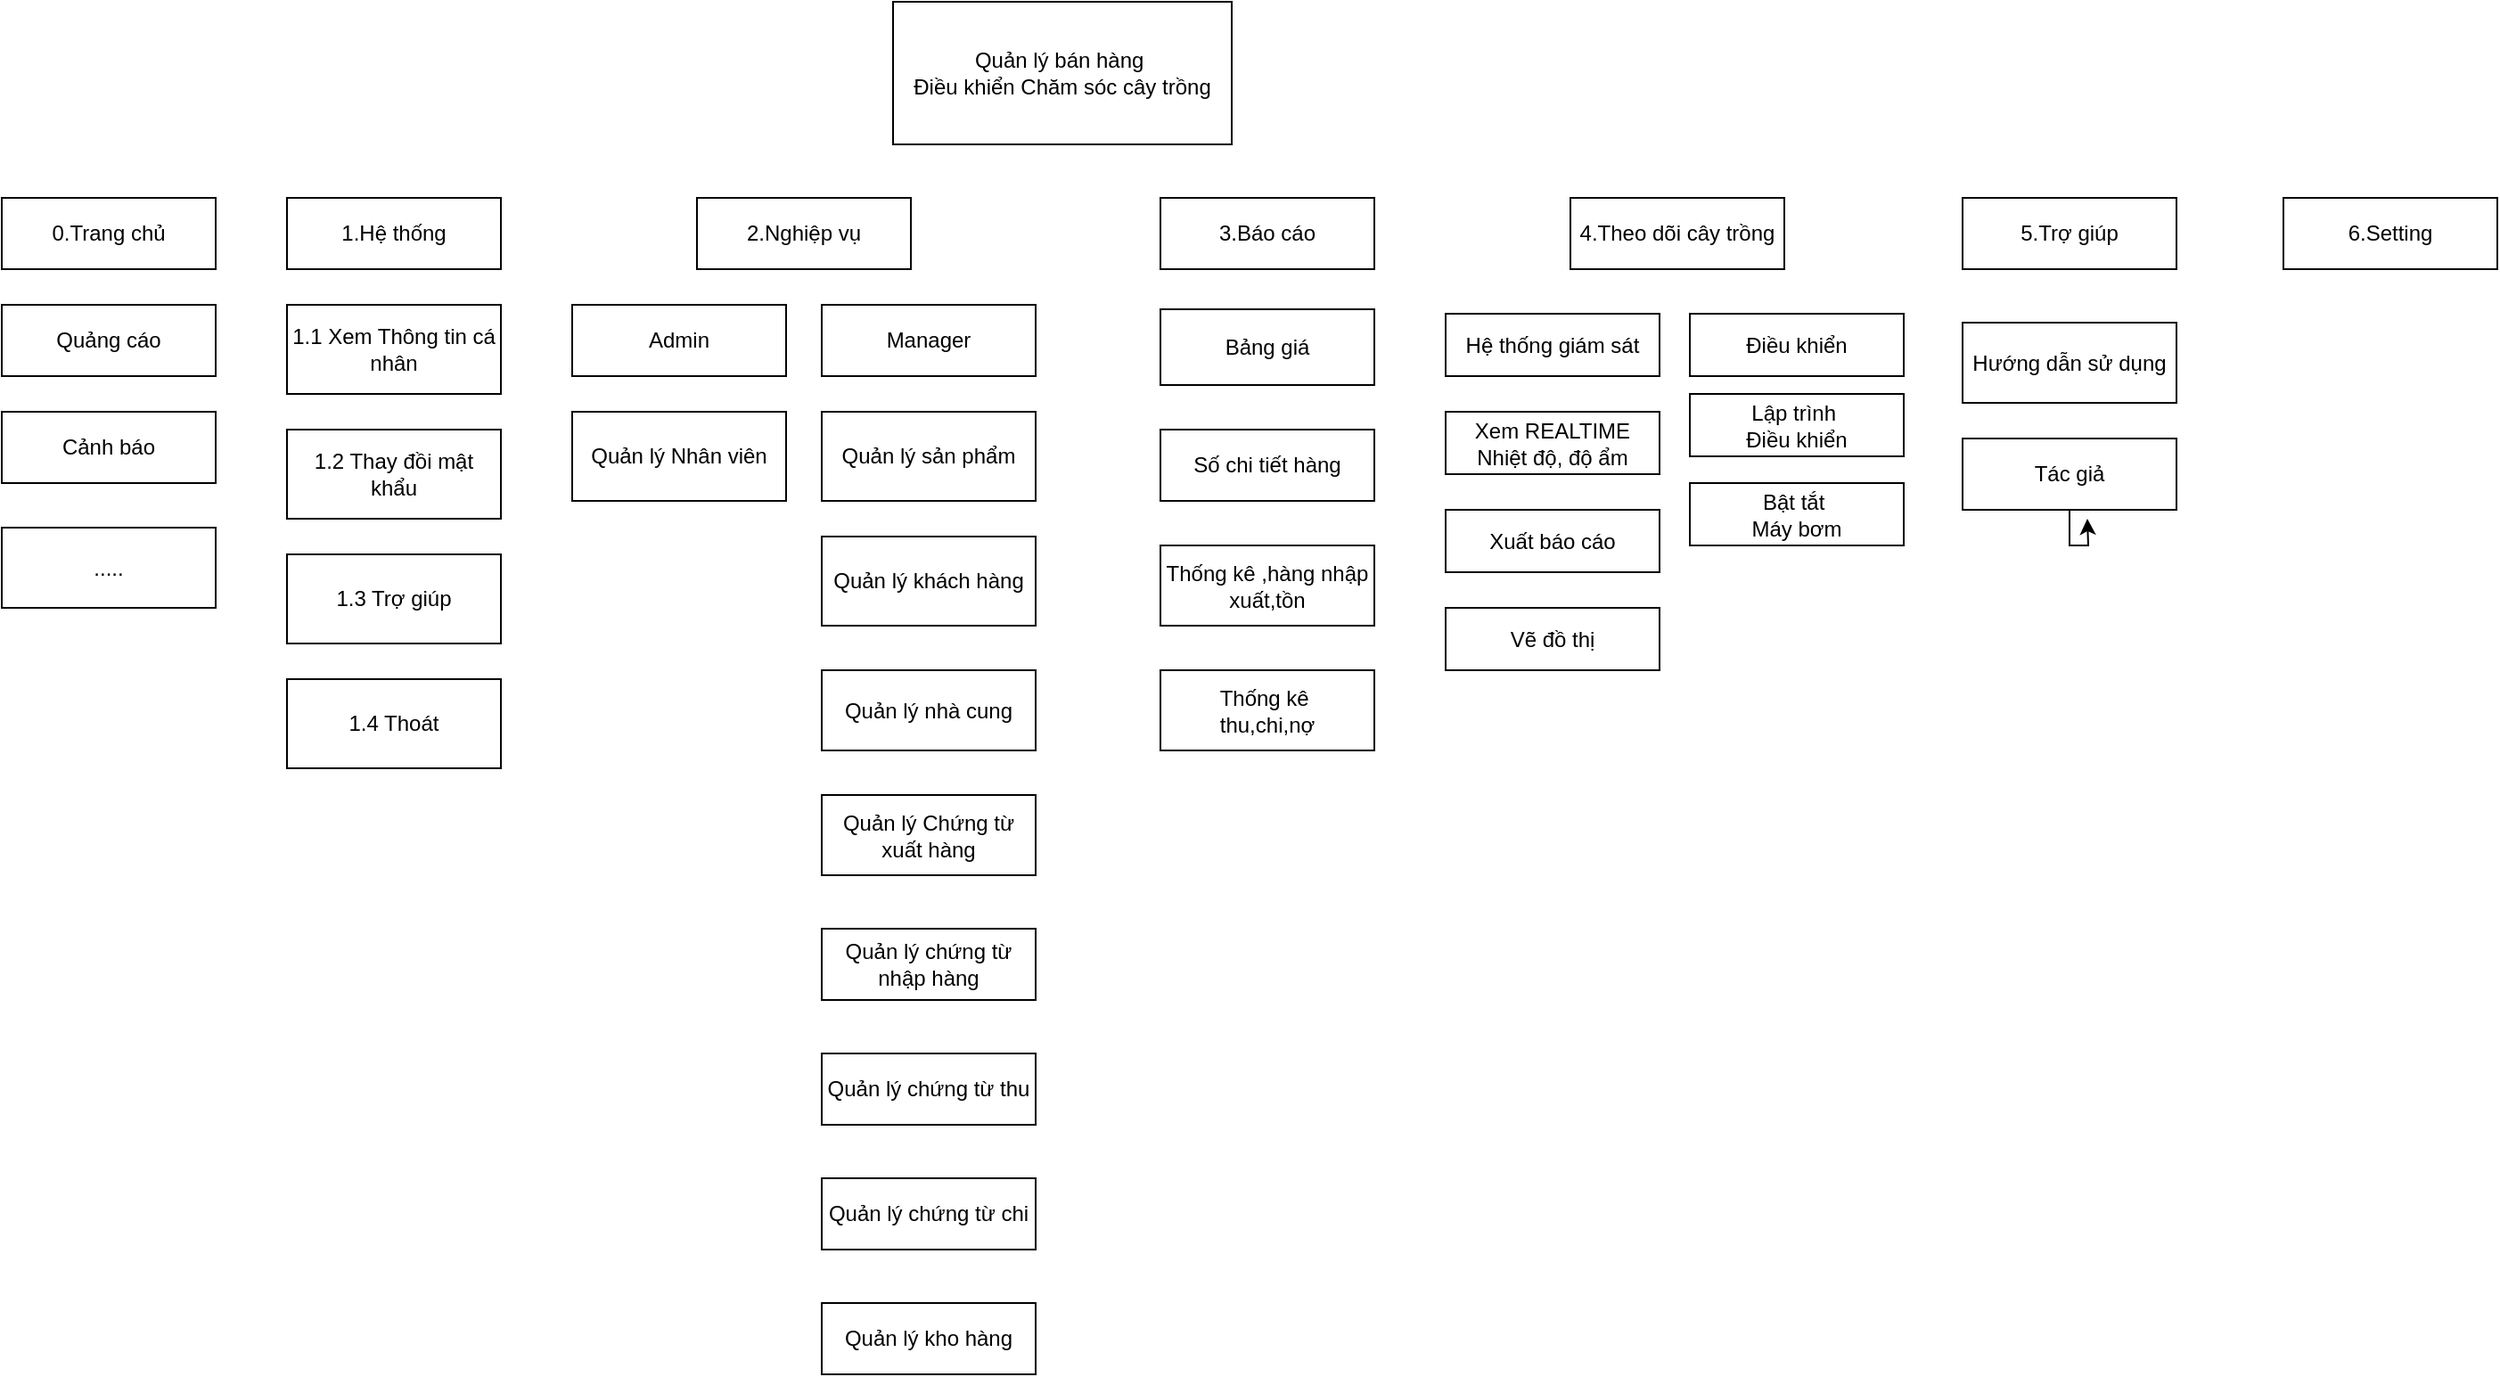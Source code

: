 <mxfile version="20.6.0" type="device"><diagram id="Tsp7AEE31-0uoyrGlQe3" name="Trang-1"><mxGraphModel dx="1969" dy="1058" grid="1" gridSize="10" guides="1" tooltips="1" connect="1" arrows="1" fold="1" page="1" pageScale="1" pageWidth="827" pageHeight="1169" math="0" shadow="0"><root><mxCell id="0"/><mxCell id="1" parent="0"/><mxCell id="TOo2JThNtMkFXx2K0MBe-1" value="Quản lý bán hàng&amp;nbsp;&lt;br&gt;Điều khiển Chăm sóc cây trồng" style="rounded=0;whiteSpace=wrap;html=1;" vertex="1" parent="1"><mxGeometry x="380" y="140" width="190" height="80" as="geometry"/></mxCell><mxCell id="TOo2JThNtMkFXx2K0MBe-2" value="1.Hệ thống" style="rounded=0;whiteSpace=wrap;html=1;" vertex="1" parent="1"><mxGeometry x="40" y="250" width="120" height="40" as="geometry"/></mxCell><mxCell id="TOo2JThNtMkFXx2K0MBe-3" value="2.Nghiệp vụ" style="rounded=0;whiteSpace=wrap;html=1;" vertex="1" parent="1"><mxGeometry x="270" y="250" width="120" height="40" as="geometry"/></mxCell><mxCell id="TOo2JThNtMkFXx2K0MBe-4" value="3.Báo cáo" style="rounded=0;whiteSpace=wrap;html=1;" vertex="1" parent="1"><mxGeometry x="530" y="250" width="120" height="40" as="geometry"/></mxCell><mxCell id="TOo2JThNtMkFXx2K0MBe-6" value="5.Trợ giúp" style="rounded=0;whiteSpace=wrap;html=1;" vertex="1" parent="1"><mxGeometry x="980" y="250" width="120" height="40" as="geometry"/></mxCell><mxCell id="TOo2JThNtMkFXx2K0MBe-7" value="1.1 Xem Thông tin cá nhân" style="rounded=0;whiteSpace=wrap;html=1;" vertex="1" parent="1"><mxGeometry x="40" y="310" width="120" height="50" as="geometry"/></mxCell><mxCell id="TOo2JThNtMkFXx2K0MBe-10" value="1.2 Thay đồi mật khẩu" style="rounded=0;whiteSpace=wrap;html=1;" vertex="1" parent="1"><mxGeometry x="40" y="380" width="120" height="50" as="geometry"/></mxCell><mxCell id="TOo2JThNtMkFXx2K0MBe-11" value="1.3 Trợ giúp" style="rounded=0;whiteSpace=wrap;html=1;" vertex="1" parent="1"><mxGeometry x="40" y="450" width="120" height="50" as="geometry"/></mxCell><mxCell id="TOo2JThNtMkFXx2K0MBe-12" value="1.4 Thoát" style="rounded=0;whiteSpace=wrap;html=1;" vertex="1" parent="1"><mxGeometry x="40" y="520" width="120" height="50" as="geometry"/></mxCell><mxCell id="TOo2JThNtMkFXx2K0MBe-13" value="Manager" style="rounded=0;whiteSpace=wrap;html=1;" vertex="1" parent="1"><mxGeometry x="340" y="310" width="120" height="40" as="geometry"/></mxCell><mxCell id="TOo2JThNtMkFXx2K0MBe-14" value="Quản lý nhà cung" style="rounded=0;whiteSpace=wrap;html=1;" vertex="1" parent="1"><mxGeometry x="340" y="515" width="120" height="45" as="geometry"/></mxCell><mxCell id="TOo2JThNtMkFXx2K0MBe-15" value="Quản lý Nhân viên" style="rounded=0;whiteSpace=wrap;html=1;" vertex="1" parent="1"><mxGeometry x="200" y="370" width="120" height="50" as="geometry"/></mxCell><mxCell id="TOo2JThNtMkFXx2K0MBe-16" value="Quản lý sản phẩm" style="rounded=0;whiteSpace=wrap;html=1;" vertex="1" parent="1"><mxGeometry x="340" y="370" width="120" height="50" as="geometry"/></mxCell><mxCell id="TOo2JThNtMkFXx2K0MBe-17" value="Quản lý khách hàng" style="rounded=0;whiteSpace=wrap;html=1;" vertex="1" parent="1"><mxGeometry x="340" y="440" width="120" height="50" as="geometry"/></mxCell><mxCell id="TOo2JThNtMkFXx2K0MBe-18" value="Admin" style="rounded=0;whiteSpace=wrap;html=1;" vertex="1" parent="1"><mxGeometry x="200" y="310" width="120" height="40" as="geometry"/></mxCell><mxCell id="TOo2JThNtMkFXx2K0MBe-19" value="Quản lý Chứng từ xuất hàng" style="rounded=0;whiteSpace=wrap;html=1;" vertex="1" parent="1"><mxGeometry x="340" y="585" width="120" height="45" as="geometry"/></mxCell><mxCell id="TOo2JThNtMkFXx2K0MBe-20" value="Quản lý chứng từ nhập hàng" style="rounded=0;whiteSpace=wrap;html=1;" vertex="1" parent="1"><mxGeometry x="340" y="660" width="120" height="40" as="geometry"/></mxCell><mxCell id="TOo2JThNtMkFXx2K0MBe-21" value="Bảng giá" style="rounded=0;whiteSpace=wrap;html=1;" vertex="1" parent="1"><mxGeometry x="530" y="312.5" width="120" height="42.5" as="geometry"/></mxCell><mxCell id="TOo2JThNtMkFXx2K0MBe-22" value="Số chi tiết hàng" style="rounded=0;whiteSpace=wrap;html=1;" vertex="1" parent="1"><mxGeometry x="530" y="380" width="120" height="40" as="geometry"/></mxCell><mxCell id="TOo2JThNtMkFXx2K0MBe-23" value="Thống kê ,hàng nhập xuất,tồn" style="rounded=0;whiteSpace=wrap;html=1;" vertex="1" parent="1"><mxGeometry x="530" y="445" width="120" height="45" as="geometry"/></mxCell><mxCell id="TOo2JThNtMkFXx2K0MBe-25" value="Hướng dẫn sử dụng" style="rounded=0;whiteSpace=wrap;html=1;" vertex="1" parent="1"><mxGeometry x="980" y="320" width="120" height="45" as="geometry"/></mxCell><mxCell id="TOo2JThNtMkFXx2K0MBe-43" style="edgeStyle=orthogonalEdgeStyle;rounded=0;orthogonalLoop=1;jettySize=auto;html=1;" edge="1" parent="1" source="TOo2JThNtMkFXx2K0MBe-26"><mxGeometry relative="1" as="geometry"><mxPoint x="1050" y="430" as="targetPoint"/></mxGeometry></mxCell><mxCell id="TOo2JThNtMkFXx2K0MBe-26" value="Tác giả" style="rounded=0;whiteSpace=wrap;html=1;" vertex="1" parent="1"><mxGeometry x="980" y="385" width="120" height="40" as="geometry"/></mxCell><mxCell id="TOo2JThNtMkFXx2K0MBe-28" value="Quản lý chứng từ thu" style="rounded=0;whiteSpace=wrap;html=1;" vertex="1" parent="1"><mxGeometry x="340" y="730" width="120" height="40" as="geometry"/></mxCell><mxCell id="TOo2JThNtMkFXx2K0MBe-29" value="Quản lý chứng từ chi" style="rounded=0;whiteSpace=wrap;html=1;" vertex="1" parent="1"><mxGeometry x="340" y="800" width="120" height="40" as="geometry"/></mxCell><mxCell id="TOo2JThNtMkFXx2K0MBe-30" value="Quản lý kho hàng" style="rounded=0;whiteSpace=wrap;html=1;" vertex="1" parent="1"><mxGeometry x="340" y="870" width="120" height="40" as="geometry"/></mxCell><mxCell id="TOo2JThNtMkFXx2K0MBe-31" value="Thống kê&amp;nbsp;&lt;br&gt;thu,chi,nợ" style="rounded=0;whiteSpace=wrap;html=1;" vertex="1" parent="1"><mxGeometry x="530" y="515" width="120" height="45" as="geometry"/></mxCell><mxCell id="TOo2JThNtMkFXx2K0MBe-33" value="4.Theo dõi cây trồng" style="rounded=0;whiteSpace=wrap;html=1;" vertex="1" parent="1"><mxGeometry x="760" y="250" width="120" height="40" as="geometry"/></mxCell><mxCell id="TOo2JThNtMkFXx2K0MBe-34" value="Hệ thống giám sát" style="rounded=0;whiteSpace=wrap;html=1;" vertex="1" parent="1"><mxGeometry x="690" y="315" width="120" height="35" as="geometry"/></mxCell><mxCell id="TOo2JThNtMkFXx2K0MBe-36" value="Điều khiển" style="rounded=0;whiteSpace=wrap;html=1;" vertex="1" parent="1"><mxGeometry x="827" y="315" width="120" height="35" as="geometry"/></mxCell><mxCell id="TOo2JThNtMkFXx2K0MBe-37" value="Xuất báo cáo" style="rounded=0;whiteSpace=wrap;html=1;" vertex="1" parent="1"><mxGeometry x="690" y="425" width="120" height="35" as="geometry"/></mxCell><mxCell id="TOo2JThNtMkFXx2K0MBe-38" value="Xem REALTIME&lt;br&gt;Nhiệt độ, độ ẩm" style="rounded=0;whiteSpace=wrap;html=1;" vertex="1" parent="1"><mxGeometry x="690" y="370" width="120" height="35" as="geometry"/></mxCell><mxCell id="TOo2JThNtMkFXx2K0MBe-39" value="Vẽ đồ thị" style="rounded=0;whiteSpace=wrap;html=1;" vertex="1" parent="1"><mxGeometry x="690" y="480" width="120" height="35" as="geometry"/></mxCell><mxCell id="TOo2JThNtMkFXx2K0MBe-40" value="Bật tắt&amp;nbsp;&lt;br&gt;Máy bơm" style="rounded=0;whiteSpace=wrap;html=1;" vertex="1" parent="1"><mxGeometry x="827" y="410" width="120" height="35" as="geometry"/></mxCell><mxCell id="TOo2JThNtMkFXx2K0MBe-41" value="Lập trình&amp;nbsp;&lt;br&gt;Điều khiển" style="rounded=0;whiteSpace=wrap;html=1;" vertex="1" parent="1"><mxGeometry x="827" y="360" width="120" height="35" as="geometry"/></mxCell><mxCell id="TOo2JThNtMkFXx2K0MBe-44" value="6.Setting" style="rounded=0;whiteSpace=wrap;html=1;" vertex="1" parent="1"><mxGeometry x="1160" y="250" width="120" height="40" as="geometry"/></mxCell><mxCell id="TOo2JThNtMkFXx2K0MBe-48" value="0.Trang chủ" style="rounded=0;whiteSpace=wrap;html=1;" vertex="1" parent="1"><mxGeometry x="-120" y="250" width="120" height="40" as="geometry"/></mxCell><mxCell id="TOo2JThNtMkFXx2K0MBe-49" value="Quảng cáo" style="rounded=0;whiteSpace=wrap;html=1;" vertex="1" parent="1"><mxGeometry x="-120" y="310" width="120" height="40" as="geometry"/></mxCell><mxCell id="TOo2JThNtMkFXx2K0MBe-50" value="Cảnh báo" style="rounded=0;whiteSpace=wrap;html=1;" vertex="1" parent="1"><mxGeometry x="-120" y="370" width="120" height="40" as="geometry"/></mxCell><mxCell id="TOo2JThNtMkFXx2K0MBe-51" value="....." style="rounded=0;whiteSpace=wrap;html=1;" vertex="1" parent="1"><mxGeometry x="-120" y="435" width="120" height="45" as="geometry"/></mxCell></root></mxGraphModel></diagram></mxfile>